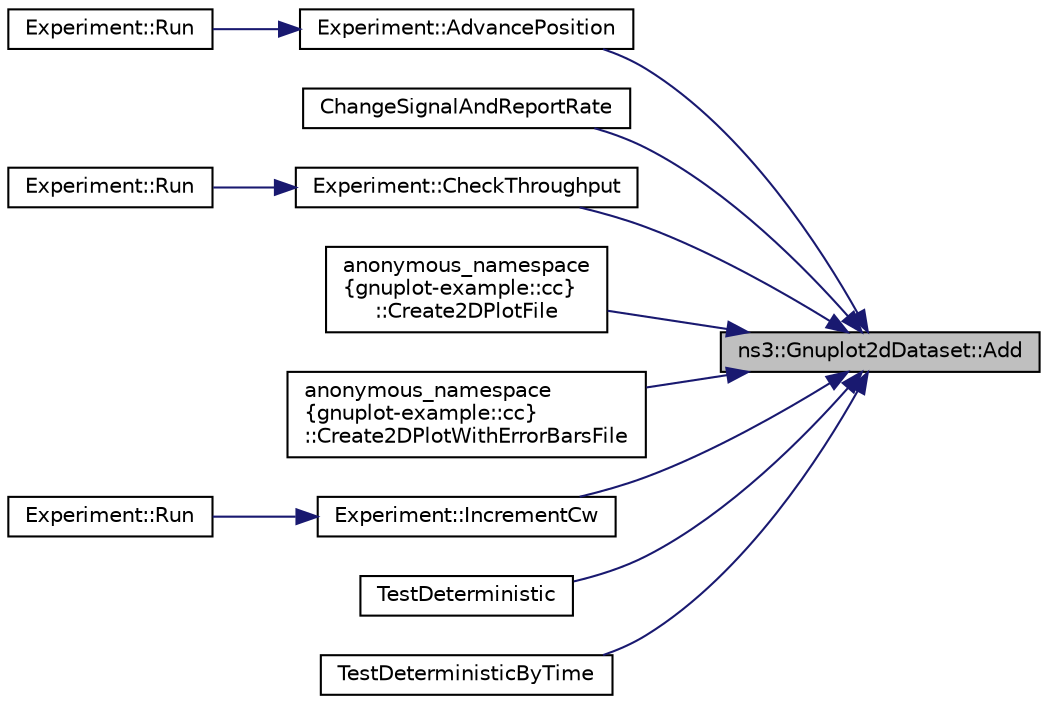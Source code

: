 digraph "ns3::Gnuplot2dDataset::Add"
{
 // LATEX_PDF_SIZE
  edge [fontname="Helvetica",fontsize="10",labelfontname="Helvetica",labelfontsize="10"];
  node [fontname="Helvetica",fontsize="10",shape=record];
  rankdir="RL";
  Node1 [label="ns3::Gnuplot2dDataset::Add",height=0.2,width=0.4,color="black", fillcolor="grey75", style="filled", fontcolor="black",tooltip=" "];
  Node1 -> Node2 [dir="back",color="midnightblue",fontsize="10",style="solid",fontname="Helvetica"];
  Node2 [label="Experiment::AdvancePosition",height=0.2,width=0.4,color="black", fillcolor="white", style="filled",URL="$class_experiment.html#a9265be2c746949600ca26fafe63057fb",tooltip=" "];
  Node2 -> Node3 [dir="back",color="midnightblue",fontsize="10",style="solid",fontname="Helvetica"];
  Node3 [label="Experiment::Run",height=0.2,width=0.4,color="black", fillcolor="white", style="filled",URL="$class_experiment.html#a15cdba434e2674b0c59485bd2a94cb72",tooltip=" "];
  Node1 -> Node4 [dir="back",color="midnightblue",fontsize="10",style="solid",fontname="Helvetica"];
  Node4 [label="ChangeSignalAndReportRate",height=0.2,width=0.4,color="black", fillcolor="white", style="filled",URL="$wifi-manager-example_8cc.html#adeb3e022073e20a0edcca5f97eec50d9",tooltip=" "];
  Node1 -> Node5 [dir="back",color="midnightblue",fontsize="10",style="solid",fontname="Helvetica"];
  Node5 [label="Experiment::CheckThroughput",height=0.2,width=0.4,color="black", fillcolor="white", style="filled",URL="$class_experiment.html#a76057ca34684d8ae83bcb48748936833",tooltip=" "];
  Node5 -> Node6 [dir="back",color="midnightblue",fontsize="10",style="solid",fontname="Helvetica"];
  Node6 [label="Experiment::Run",height=0.2,width=0.4,color="black", fillcolor="white", style="filled",URL="$class_experiment.html#a285438b7f699a66739293558a6ba0456",tooltip=" "];
  Node1 -> Node7 [dir="back",color="midnightblue",fontsize="10",style="solid",fontname="Helvetica"];
  Node7 [label="anonymous_namespace\l\{gnuplot-example::cc\}\l::Create2DPlotFile",height=0.2,width=0.4,color="black", fillcolor="white", style="filled",URL="$namespaceanonymous__namespace_02gnuplot-example_8cc_03.html#a48148f58505f5a68bf78fcf4267eca5c",tooltip=" "];
  Node1 -> Node8 [dir="back",color="midnightblue",fontsize="10",style="solid",fontname="Helvetica"];
  Node8 [label="anonymous_namespace\l\{gnuplot-example::cc\}\l::Create2DPlotWithErrorBarsFile",height=0.2,width=0.4,color="black", fillcolor="white", style="filled",URL="$namespaceanonymous__namespace_02gnuplot-example_8cc_03.html#a11b023238c45ea2f5b6be648547a9c17",tooltip=" "];
  Node1 -> Node9 [dir="back",color="midnightblue",fontsize="10",style="solid",fontname="Helvetica"];
  Node9 [label="Experiment::IncrementCw",height=0.2,width=0.4,color="black", fillcolor="white", style="filled",URL="$class_experiment.html#ab252998a0101be7d45e2c766eb0e2c85",tooltip="Compute average throughput for a set of runs, then increment CW."];
  Node9 -> Node10 [dir="back",color="midnightblue",fontsize="10",style="solid",fontname="Helvetica"];
  Node10 [label="Experiment::Run",height=0.2,width=0.4,color="black", fillcolor="white", style="filled",URL="$class_experiment.html#a2e7dad008a78e106fdbde1917d0bca1b",tooltip="Run an experiment across a range of congestion window values."];
  Node1 -> Node11 [dir="back",color="midnightblue",fontsize="10",style="solid",fontname="Helvetica"];
  Node11 [label="TestDeterministic",height=0.2,width=0.4,color="black", fillcolor="white", style="filled",URL="$main-propagation-loss_8cc.html#a4e5137292d7c72e9726190680c642e7d",tooltip=" "];
  Node1 -> Node12 [dir="back",color="midnightblue",fontsize="10",style="solid",fontname="Helvetica"];
  Node12 [label="TestDeterministicByTime",height=0.2,width=0.4,color="black", fillcolor="white", style="filled",URL="$main-propagation-loss_8cc.html#a093207d9d8a33b2bfc987434a52eeecc",tooltip=" "];
}
